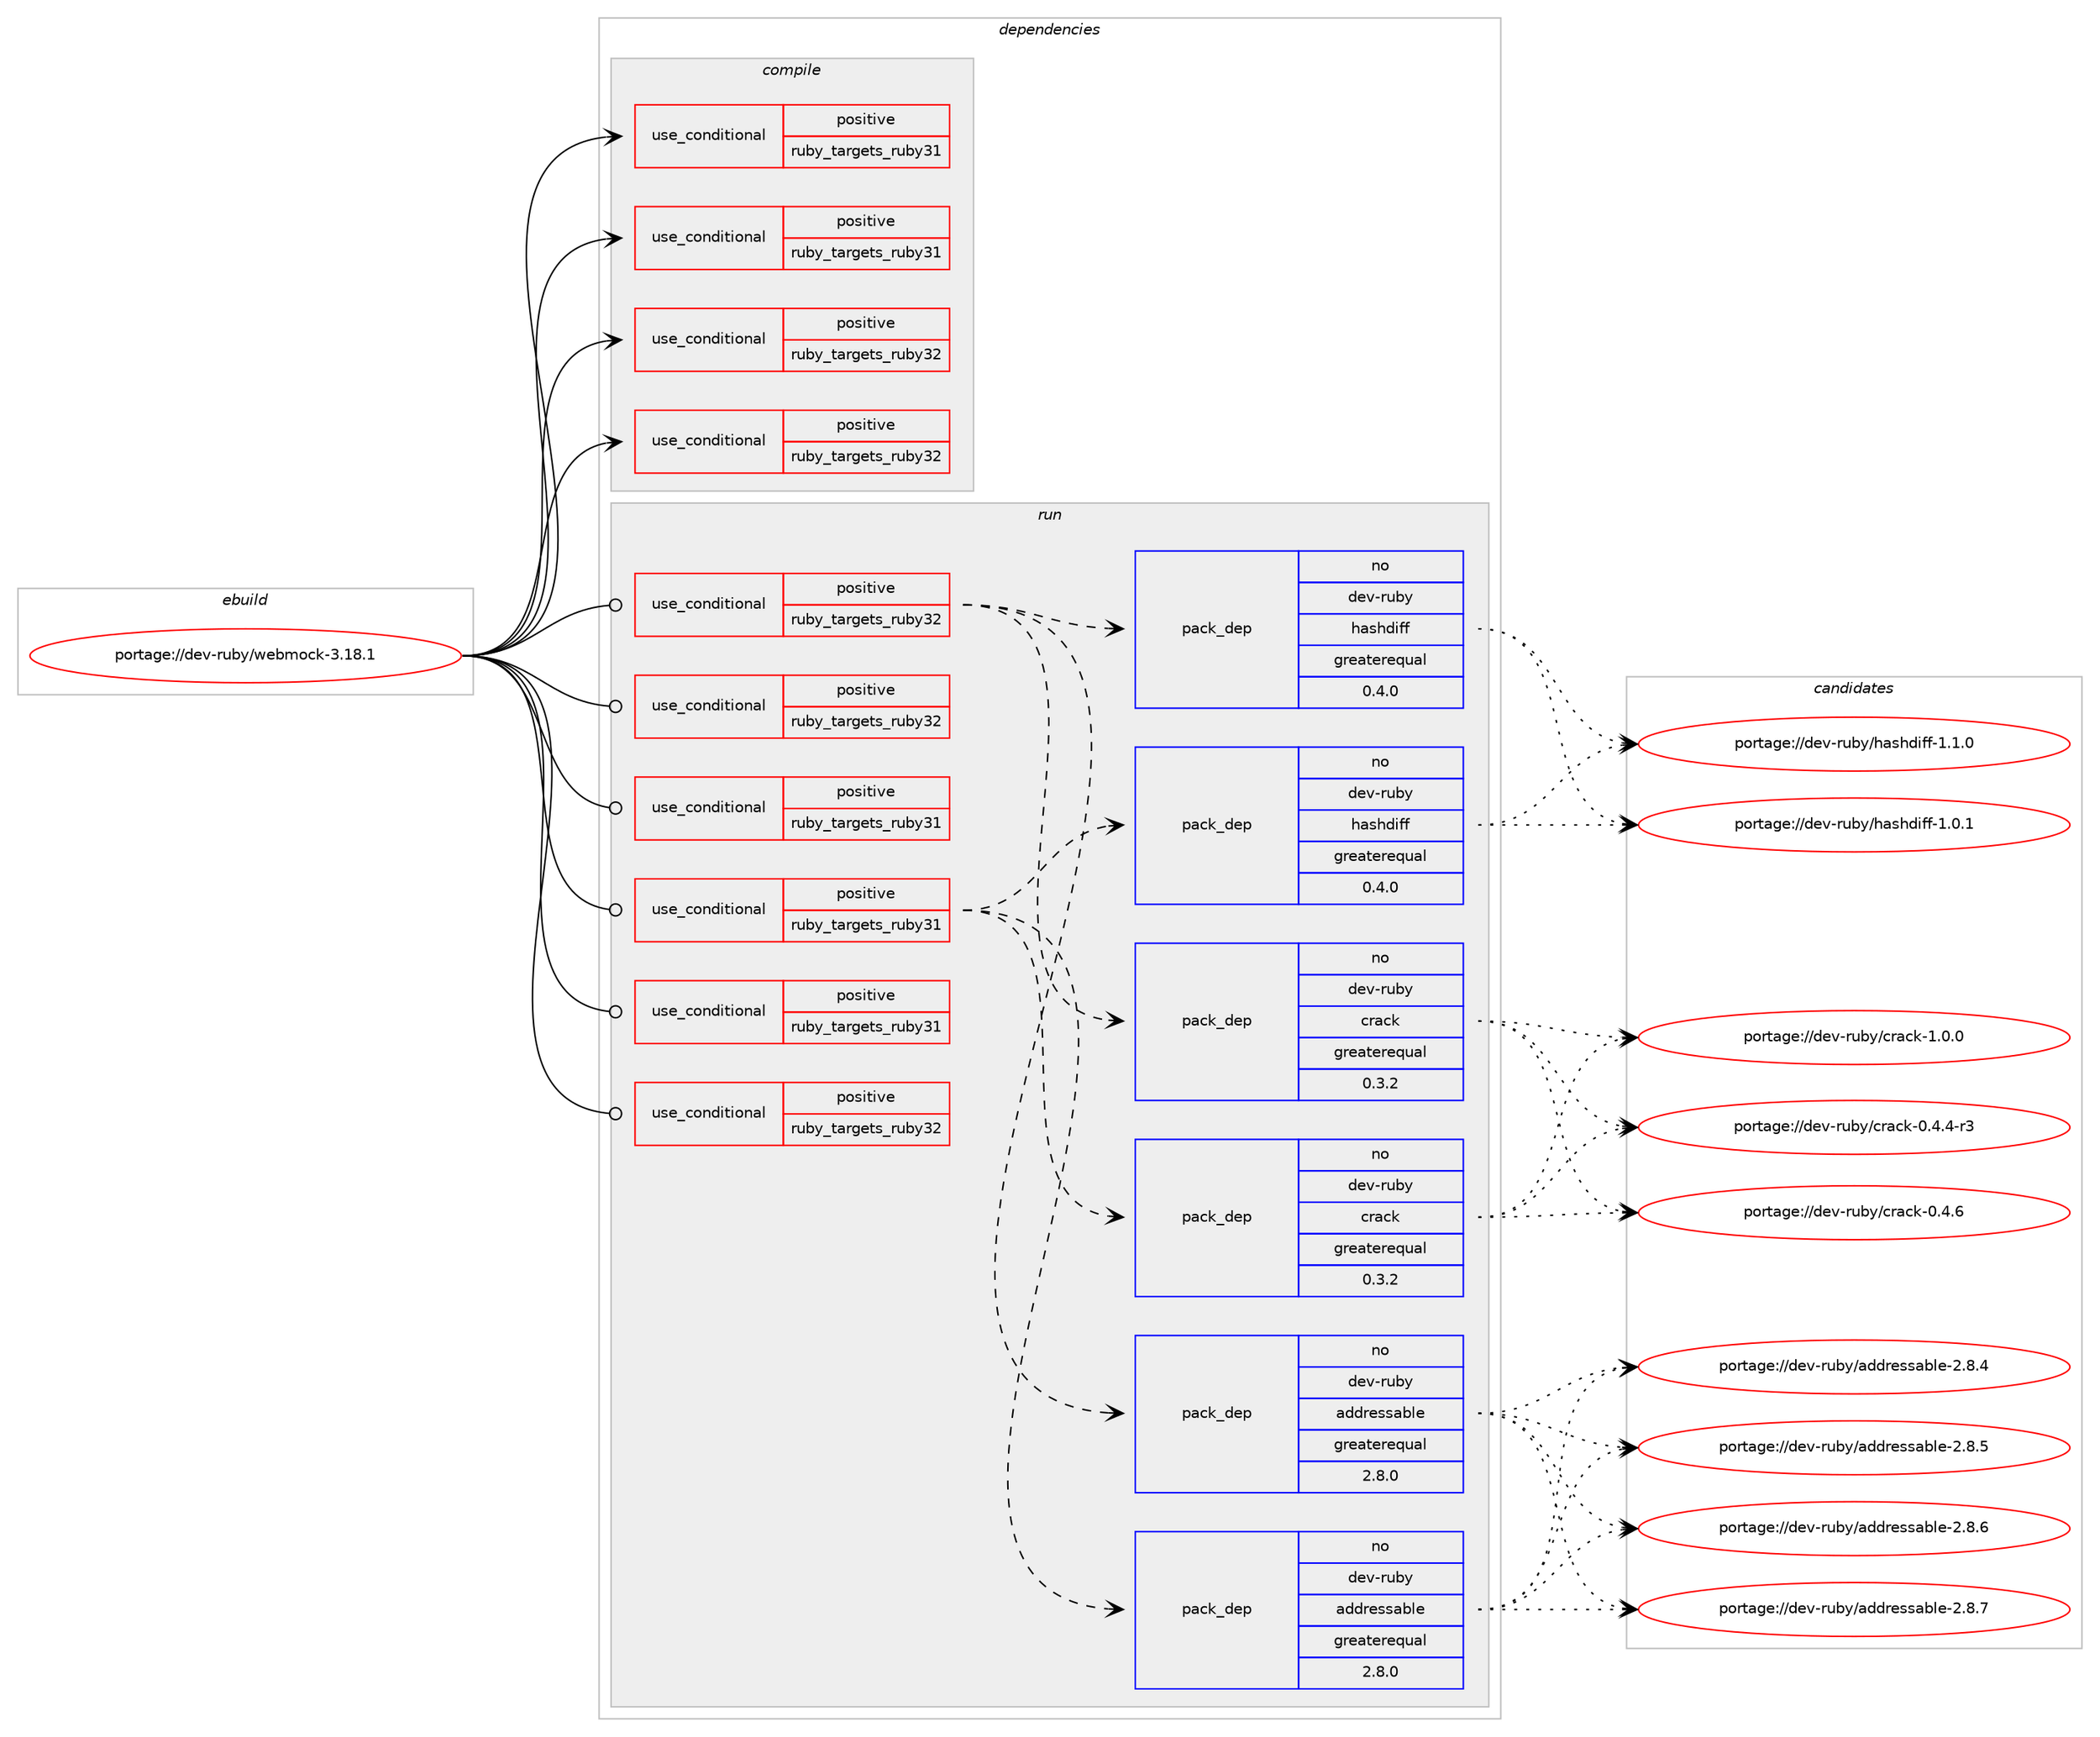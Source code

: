 digraph prolog {

# *************
# Graph options
# *************

newrank=true;
concentrate=true;
compound=true;
graph [rankdir=LR,fontname=Helvetica,fontsize=10,ranksep=1.5];#, ranksep=2.5, nodesep=0.2];
edge  [arrowhead=vee];
node  [fontname=Helvetica,fontsize=10];

# **********
# The ebuild
# **********

subgraph cluster_leftcol {
color=gray;
rank=same;
label=<<i>ebuild</i>>;
id [label="portage://dev-ruby/webmock-3.18.1", color=red, width=4, href="../dev-ruby/webmock-3.18.1.svg"];
}

# ****************
# The dependencies
# ****************

subgraph cluster_midcol {
color=gray;
label=<<i>dependencies</i>>;
subgraph cluster_compile {
fillcolor="#eeeeee";
style=filled;
label=<<i>compile</i>>;
subgraph cond57183 {
dependency106516 [label=<<TABLE BORDER="0" CELLBORDER="1" CELLSPACING="0" CELLPADDING="4"><TR><TD ROWSPAN="3" CELLPADDING="10">use_conditional</TD></TR><TR><TD>positive</TD></TR><TR><TD>ruby_targets_ruby31</TD></TR></TABLE>>, shape=none, color=red];
# *** BEGIN UNKNOWN DEPENDENCY TYPE (TODO) ***
# dependency106516 -> package_dependency(portage://dev-ruby/webmock-3.18.1,install,no,dev-lang,ruby,none,[,,],[slot(3.1)],[])
# *** END UNKNOWN DEPENDENCY TYPE (TODO) ***

}
id:e -> dependency106516:w [weight=20,style="solid",arrowhead="vee"];
subgraph cond57184 {
dependency106517 [label=<<TABLE BORDER="0" CELLBORDER="1" CELLSPACING="0" CELLPADDING="4"><TR><TD ROWSPAN="3" CELLPADDING="10">use_conditional</TD></TR><TR><TD>positive</TD></TR><TR><TD>ruby_targets_ruby31</TD></TR></TABLE>>, shape=none, color=red];
# *** BEGIN UNKNOWN DEPENDENCY TYPE (TODO) ***
# dependency106517 -> package_dependency(portage://dev-ruby/webmock-3.18.1,install,no,virtual,rubygems,none,[,,],[],[use(enable(ruby_targets_ruby31),negative)])
# *** END UNKNOWN DEPENDENCY TYPE (TODO) ***

}
id:e -> dependency106517:w [weight=20,style="solid",arrowhead="vee"];
subgraph cond57185 {
dependency106518 [label=<<TABLE BORDER="0" CELLBORDER="1" CELLSPACING="0" CELLPADDING="4"><TR><TD ROWSPAN="3" CELLPADDING="10">use_conditional</TD></TR><TR><TD>positive</TD></TR><TR><TD>ruby_targets_ruby32</TD></TR></TABLE>>, shape=none, color=red];
# *** BEGIN UNKNOWN DEPENDENCY TYPE (TODO) ***
# dependency106518 -> package_dependency(portage://dev-ruby/webmock-3.18.1,install,no,dev-lang,ruby,none,[,,],[slot(3.2)],[])
# *** END UNKNOWN DEPENDENCY TYPE (TODO) ***

}
id:e -> dependency106518:w [weight=20,style="solid",arrowhead="vee"];
subgraph cond57186 {
dependency106519 [label=<<TABLE BORDER="0" CELLBORDER="1" CELLSPACING="0" CELLPADDING="4"><TR><TD ROWSPAN="3" CELLPADDING="10">use_conditional</TD></TR><TR><TD>positive</TD></TR><TR><TD>ruby_targets_ruby32</TD></TR></TABLE>>, shape=none, color=red];
# *** BEGIN UNKNOWN DEPENDENCY TYPE (TODO) ***
# dependency106519 -> package_dependency(portage://dev-ruby/webmock-3.18.1,install,no,virtual,rubygems,none,[,,],[],[use(enable(ruby_targets_ruby32),negative)])
# *** END UNKNOWN DEPENDENCY TYPE (TODO) ***

}
id:e -> dependency106519:w [weight=20,style="solid",arrowhead="vee"];
}
subgraph cluster_compileandrun {
fillcolor="#eeeeee";
style=filled;
label=<<i>compile and run</i>>;
}
subgraph cluster_run {
fillcolor="#eeeeee";
style=filled;
label=<<i>run</i>>;
subgraph cond57187 {
dependency106520 [label=<<TABLE BORDER="0" CELLBORDER="1" CELLSPACING="0" CELLPADDING="4"><TR><TD ROWSPAN="3" CELLPADDING="10">use_conditional</TD></TR><TR><TD>positive</TD></TR><TR><TD>ruby_targets_ruby31</TD></TR></TABLE>>, shape=none, color=red];
# *** BEGIN UNKNOWN DEPENDENCY TYPE (TODO) ***
# dependency106520 -> package_dependency(portage://dev-ruby/webmock-3.18.1,run,no,dev-lang,ruby,none,[,,],[slot(3.1)],[])
# *** END UNKNOWN DEPENDENCY TYPE (TODO) ***

}
id:e -> dependency106520:w [weight=20,style="solid",arrowhead="odot"];
subgraph cond57188 {
dependency106521 [label=<<TABLE BORDER="0" CELLBORDER="1" CELLSPACING="0" CELLPADDING="4"><TR><TD ROWSPAN="3" CELLPADDING="10">use_conditional</TD></TR><TR><TD>positive</TD></TR><TR><TD>ruby_targets_ruby31</TD></TR></TABLE>>, shape=none, color=red];
subgraph pack47961 {
dependency106522 [label=<<TABLE BORDER="0" CELLBORDER="1" CELLSPACING="0" CELLPADDING="4" WIDTH="220"><TR><TD ROWSPAN="6" CELLPADDING="30">pack_dep</TD></TR><TR><TD WIDTH="110">no</TD></TR><TR><TD>dev-ruby</TD></TR><TR><TD>addressable</TD></TR><TR><TD>greaterequal</TD></TR><TR><TD>2.8.0</TD></TR></TABLE>>, shape=none, color=blue];
}
dependency106521:e -> dependency106522:w [weight=20,style="dashed",arrowhead="vee"];
subgraph pack47962 {
dependency106523 [label=<<TABLE BORDER="0" CELLBORDER="1" CELLSPACING="0" CELLPADDING="4" WIDTH="220"><TR><TD ROWSPAN="6" CELLPADDING="30">pack_dep</TD></TR><TR><TD WIDTH="110">no</TD></TR><TR><TD>dev-ruby</TD></TR><TR><TD>crack</TD></TR><TR><TD>greaterequal</TD></TR><TR><TD>0.3.2</TD></TR></TABLE>>, shape=none, color=blue];
}
dependency106521:e -> dependency106523:w [weight=20,style="dashed",arrowhead="vee"];
subgraph pack47963 {
dependency106524 [label=<<TABLE BORDER="0" CELLBORDER="1" CELLSPACING="0" CELLPADDING="4" WIDTH="220"><TR><TD ROWSPAN="6" CELLPADDING="30">pack_dep</TD></TR><TR><TD WIDTH="110">no</TD></TR><TR><TD>dev-ruby</TD></TR><TR><TD>hashdiff</TD></TR><TR><TD>greaterequal</TD></TR><TR><TD>0.4.0</TD></TR></TABLE>>, shape=none, color=blue];
}
dependency106521:e -> dependency106524:w [weight=20,style="dashed",arrowhead="vee"];
}
id:e -> dependency106521:w [weight=20,style="solid",arrowhead="odot"];
subgraph cond57189 {
dependency106525 [label=<<TABLE BORDER="0" CELLBORDER="1" CELLSPACING="0" CELLPADDING="4"><TR><TD ROWSPAN="3" CELLPADDING="10">use_conditional</TD></TR><TR><TD>positive</TD></TR><TR><TD>ruby_targets_ruby31</TD></TR></TABLE>>, shape=none, color=red];
# *** BEGIN UNKNOWN DEPENDENCY TYPE (TODO) ***
# dependency106525 -> package_dependency(portage://dev-ruby/webmock-3.18.1,run,no,virtual,rubygems,none,[,,],[],[use(enable(ruby_targets_ruby31),negative)])
# *** END UNKNOWN DEPENDENCY TYPE (TODO) ***

}
id:e -> dependency106525:w [weight=20,style="solid",arrowhead="odot"];
subgraph cond57190 {
dependency106526 [label=<<TABLE BORDER="0" CELLBORDER="1" CELLSPACING="0" CELLPADDING="4"><TR><TD ROWSPAN="3" CELLPADDING="10">use_conditional</TD></TR><TR><TD>positive</TD></TR><TR><TD>ruby_targets_ruby32</TD></TR></TABLE>>, shape=none, color=red];
# *** BEGIN UNKNOWN DEPENDENCY TYPE (TODO) ***
# dependency106526 -> package_dependency(portage://dev-ruby/webmock-3.18.1,run,no,dev-lang,ruby,none,[,,],[slot(3.2)],[])
# *** END UNKNOWN DEPENDENCY TYPE (TODO) ***

}
id:e -> dependency106526:w [weight=20,style="solid",arrowhead="odot"];
subgraph cond57191 {
dependency106527 [label=<<TABLE BORDER="0" CELLBORDER="1" CELLSPACING="0" CELLPADDING="4"><TR><TD ROWSPAN="3" CELLPADDING="10">use_conditional</TD></TR><TR><TD>positive</TD></TR><TR><TD>ruby_targets_ruby32</TD></TR></TABLE>>, shape=none, color=red];
subgraph pack47964 {
dependency106528 [label=<<TABLE BORDER="0" CELLBORDER="1" CELLSPACING="0" CELLPADDING="4" WIDTH="220"><TR><TD ROWSPAN="6" CELLPADDING="30">pack_dep</TD></TR><TR><TD WIDTH="110">no</TD></TR><TR><TD>dev-ruby</TD></TR><TR><TD>addressable</TD></TR><TR><TD>greaterequal</TD></TR><TR><TD>2.8.0</TD></TR></TABLE>>, shape=none, color=blue];
}
dependency106527:e -> dependency106528:w [weight=20,style="dashed",arrowhead="vee"];
subgraph pack47965 {
dependency106529 [label=<<TABLE BORDER="0" CELLBORDER="1" CELLSPACING="0" CELLPADDING="4" WIDTH="220"><TR><TD ROWSPAN="6" CELLPADDING="30">pack_dep</TD></TR><TR><TD WIDTH="110">no</TD></TR><TR><TD>dev-ruby</TD></TR><TR><TD>crack</TD></TR><TR><TD>greaterequal</TD></TR><TR><TD>0.3.2</TD></TR></TABLE>>, shape=none, color=blue];
}
dependency106527:e -> dependency106529:w [weight=20,style="dashed",arrowhead="vee"];
subgraph pack47966 {
dependency106530 [label=<<TABLE BORDER="0" CELLBORDER="1" CELLSPACING="0" CELLPADDING="4" WIDTH="220"><TR><TD ROWSPAN="6" CELLPADDING="30">pack_dep</TD></TR><TR><TD WIDTH="110">no</TD></TR><TR><TD>dev-ruby</TD></TR><TR><TD>hashdiff</TD></TR><TR><TD>greaterequal</TD></TR><TR><TD>0.4.0</TD></TR></TABLE>>, shape=none, color=blue];
}
dependency106527:e -> dependency106530:w [weight=20,style="dashed",arrowhead="vee"];
}
id:e -> dependency106527:w [weight=20,style="solid",arrowhead="odot"];
subgraph cond57192 {
dependency106531 [label=<<TABLE BORDER="0" CELLBORDER="1" CELLSPACING="0" CELLPADDING="4"><TR><TD ROWSPAN="3" CELLPADDING="10">use_conditional</TD></TR><TR><TD>positive</TD></TR><TR><TD>ruby_targets_ruby32</TD></TR></TABLE>>, shape=none, color=red];
# *** BEGIN UNKNOWN DEPENDENCY TYPE (TODO) ***
# dependency106531 -> package_dependency(portage://dev-ruby/webmock-3.18.1,run,no,virtual,rubygems,none,[,,],[],[use(enable(ruby_targets_ruby32),negative)])
# *** END UNKNOWN DEPENDENCY TYPE (TODO) ***

}
id:e -> dependency106531:w [weight=20,style="solid",arrowhead="odot"];
}
}

# **************
# The candidates
# **************

subgraph cluster_choices {
rank=same;
color=gray;
label=<<i>candidates</i>>;

subgraph choice47961 {
color=black;
nodesep=1;
choice100101118451141179812147971001001141011151159798108101455046564652 [label="portage://dev-ruby/addressable-2.8.4", color=red, width=4,href="../dev-ruby/addressable-2.8.4.svg"];
choice100101118451141179812147971001001141011151159798108101455046564653 [label="portage://dev-ruby/addressable-2.8.5", color=red, width=4,href="../dev-ruby/addressable-2.8.5.svg"];
choice100101118451141179812147971001001141011151159798108101455046564654 [label="portage://dev-ruby/addressable-2.8.6", color=red, width=4,href="../dev-ruby/addressable-2.8.6.svg"];
choice100101118451141179812147971001001141011151159798108101455046564655 [label="portage://dev-ruby/addressable-2.8.7", color=red, width=4,href="../dev-ruby/addressable-2.8.7.svg"];
dependency106522:e -> choice100101118451141179812147971001001141011151159798108101455046564652:w [style=dotted,weight="100"];
dependency106522:e -> choice100101118451141179812147971001001141011151159798108101455046564653:w [style=dotted,weight="100"];
dependency106522:e -> choice100101118451141179812147971001001141011151159798108101455046564654:w [style=dotted,weight="100"];
dependency106522:e -> choice100101118451141179812147971001001141011151159798108101455046564655:w [style=dotted,weight="100"];
}
subgraph choice47962 {
color=black;
nodesep=1;
choice1001011184511411798121479911497991074548465246524511451 [label="portage://dev-ruby/crack-0.4.4-r3", color=red, width=4,href="../dev-ruby/crack-0.4.4-r3.svg"];
choice100101118451141179812147991149799107454846524654 [label="portage://dev-ruby/crack-0.4.6", color=red, width=4,href="../dev-ruby/crack-0.4.6.svg"];
choice100101118451141179812147991149799107454946484648 [label="portage://dev-ruby/crack-1.0.0", color=red, width=4,href="../dev-ruby/crack-1.0.0.svg"];
dependency106523:e -> choice1001011184511411798121479911497991074548465246524511451:w [style=dotted,weight="100"];
dependency106523:e -> choice100101118451141179812147991149799107454846524654:w [style=dotted,weight="100"];
dependency106523:e -> choice100101118451141179812147991149799107454946484648:w [style=dotted,weight="100"];
}
subgraph choice47963 {
color=black;
nodesep=1;
choice10010111845114117981214710497115104100105102102454946484649 [label="portage://dev-ruby/hashdiff-1.0.1", color=red, width=4,href="../dev-ruby/hashdiff-1.0.1.svg"];
choice10010111845114117981214710497115104100105102102454946494648 [label="portage://dev-ruby/hashdiff-1.1.0", color=red, width=4,href="../dev-ruby/hashdiff-1.1.0.svg"];
dependency106524:e -> choice10010111845114117981214710497115104100105102102454946484649:w [style=dotted,weight="100"];
dependency106524:e -> choice10010111845114117981214710497115104100105102102454946494648:w [style=dotted,weight="100"];
}
subgraph choice47964 {
color=black;
nodesep=1;
choice100101118451141179812147971001001141011151159798108101455046564652 [label="portage://dev-ruby/addressable-2.8.4", color=red, width=4,href="../dev-ruby/addressable-2.8.4.svg"];
choice100101118451141179812147971001001141011151159798108101455046564653 [label="portage://dev-ruby/addressable-2.8.5", color=red, width=4,href="../dev-ruby/addressable-2.8.5.svg"];
choice100101118451141179812147971001001141011151159798108101455046564654 [label="portage://dev-ruby/addressable-2.8.6", color=red, width=4,href="../dev-ruby/addressable-2.8.6.svg"];
choice100101118451141179812147971001001141011151159798108101455046564655 [label="portage://dev-ruby/addressable-2.8.7", color=red, width=4,href="../dev-ruby/addressable-2.8.7.svg"];
dependency106528:e -> choice100101118451141179812147971001001141011151159798108101455046564652:w [style=dotted,weight="100"];
dependency106528:e -> choice100101118451141179812147971001001141011151159798108101455046564653:w [style=dotted,weight="100"];
dependency106528:e -> choice100101118451141179812147971001001141011151159798108101455046564654:w [style=dotted,weight="100"];
dependency106528:e -> choice100101118451141179812147971001001141011151159798108101455046564655:w [style=dotted,weight="100"];
}
subgraph choice47965 {
color=black;
nodesep=1;
choice1001011184511411798121479911497991074548465246524511451 [label="portage://dev-ruby/crack-0.4.4-r3", color=red, width=4,href="../dev-ruby/crack-0.4.4-r3.svg"];
choice100101118451141179812147991149799107454846524654 [label="portage://dev-ruby/crack-0.4.6", color=red, width=4,href="../dev-ruby/crack-0.4.6.svg"];
choice100101118451141179812147991149799107454946484648 [label="portage://dev-ruby/crack-1.0.0", color=red, width=4,href="../dev-ruby/crack-1.0.0.svg"];
dependency106529:e -> choice1001011184511411798121479911497991074548465246524511451:w [style=dotted,weight="100"];
dependency106529:e -> choice100101118451141179812147991149799107454846524654:w [style=dotted,weight="100"];
dependency106529:e -> choice100101118451141179812147991149799107454946484648:w [style=dotted,weight="100"];
}
subgraph choice47966 {
color=black;
nodesep=1;
choice10010111845114117981214710497115104100105102102454946484649 [label="portage://dev-ruby/hashdiff-1.0.1", color=red, width=4,href="../dev-ruby/hashdiff-1.0.1.svg"];
choice10010111845114117981214710497115104100105102102454946494648 [label="portage://dev-ruby/hashdiff-1.1.0", color=red, width=4,href="../dev-ruby/hashdiff-1.1.0.svg"];
dependency106530:e -> choice10010111845114117981214710497115104100105102102454946484649:w [style=dotted,weight="100"];
dependency106530:e -> choice10010111845114117981214710497115104100105102102454946494648:w [style=dotted,weight="100"];
}
}

}
